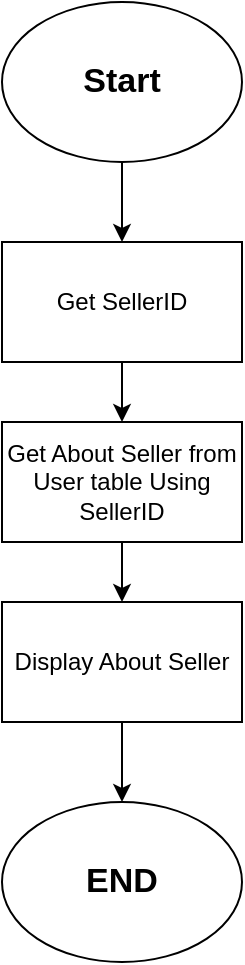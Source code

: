 <mxfile version="13.6.2" type="device"><diagram id="C5RBs43oDa-KdzZeNtuy" name="Page-1"><mxGraphModel dx="1024" dy="592" grid="1" gridSize="10" guides="1" tooltips="1" connect="1" arrows="1" fold="1" page="1" pageScale="1" pageWidth="827" pageHeight="1169" math="0" shadow="0"><root><mxCell id="WIyWlLk6GJQsqaUBKTNV-0"/><mxCell id="WIyWlLk6GJQsqaUBKTNV-1" parent="WIyWlLk6GJQsqaUBKTNV-0"/><mxCell id="4tK-7eCnlQc68lz0zvAe-3" value="" style="edgeStyle=orthogonalEdgeStyle;rounded=0;orthogonalLoop=1;jettySize=auto;html=1;" edge="1" parent="WIyWlLk6GJQsqaUBKTNV-1" source="4tK-7eCnlQc68lz0zvAe-0" target="4tK-7eCnlQc68lz0zvAe-2"><mxGeometry relative="1" as="geometry"/></mxCell><mxCell id="4tK-7eCnlQc68lz0zvAe-0" value="&lt;b&gt;&lt;font style=&quot;font-size: 17px&quot;&gt;Start&lt;/font&gt;&lt;/b&gt;" style="ellipse;whiteSpace=wrap;html=1;" vertex="1" parent="WIyWlLk6GJQsqaUBKTNV-1"><mxGeometry x="354" y="40" width="120" height="80" as="geometry"/></mxCell><mxCell id="4tK-7eCnlQc68lz0zvAe-7" value="" style="edgeStyle=orthogonalEdgeStyle;rounded=0;orthogonalLoop=1;jettySize=auto;html=1;" edge="1" parent="WIyWlLk6GJQsqaUBKTNV-1" source="4tK-7eCnlQc68lz0zvAe-1" target="4tK-7eCnlQc68lz0zvAe-5"><mxGeometry relative="1" as="geometry"/></mxCell><mxCell id="4tK-7eCnlQc68lz0zvAe-1" value="Get About Seller from User table Using SellerID" style="rounded=0;whiteSpace=wrap;html=1;" vertex="1" parent="WIyWlLk6GJQsqaUBKTNV-1"><mxGeometry x="354" y="250" width="120" height="60" as="geometry"/></mxCell><mxCell id="4tK-7eCnlQc68lz0zvAe-4" value="" style="edgeStyle=orthogonalEdgeStyle;rounded=0;orthogonalLoop=1;jettySize=auto;html=1;" edge="1" parent="WIyWlLk6GJQsqaUBKTNV-1" source="4tK-7eCnlQc68lz0zvAe-2" target="4tK-7eCnlQc68lz0zvAe-1"><mxGeometry relative="1" as="geometry"/></mxCell><mxCell id="4tK-7eCnlQc68lz0zvAe-2" value="Get SellerID" style="rounded=0;whiteSpace=wrap;html=1;" vertex="1" parent="WIyWlLk6GJQsqaUBKTNV-1"><mxGeometry x="354" y="160" width="120" height="60" as="geometry"/></mxCell><mxCell id="4tK-7eCnlQc68lz0zvAe-8" value="" style="edgeStyle=orthogonalEdgeStyle;rounded=0;orthogonalLoop=1;jettySize=auto;html=1;" edge="1" parent="WIyWlLk6GJQsqaUBKTNV-1" source="4tK-7eCnlQc68lz0zvAe-5" target="4tK-7eCnlQc68lz0zvAe-6"><mxGeometry relative="1" as="geometry"/></mxCell><mxCell id="4tK-7eCnlQc68lz0zvAe-5" value="Display About Seller" style="rounded=0;whiteSpace=wrap;html=1;" vertex="1" parent="WIyWlLk6GJQsqaUBKTNV-1"><mxGeometry x="354" y="340" width="120" height="60" as="geometry"/></mxCell><mxCell id="4tK-7eCnlQc68lz0zvAe-6" value="&lt;b&gt;&lt;font style=&quot;font-size: 17px&quot;&gt;END&lt;/font&gt;&lt;/b&gt;" style="ellipse;whiteSpace=wrap;html=1;" vertex="1" parent="WIyWlLk6GJQsqaUBKTNV-1"><mxGeometry x="354" y="440" width="120" height="80" as="geometry"/></mxCell></root></mxGraphModel></diagram></mxfile>